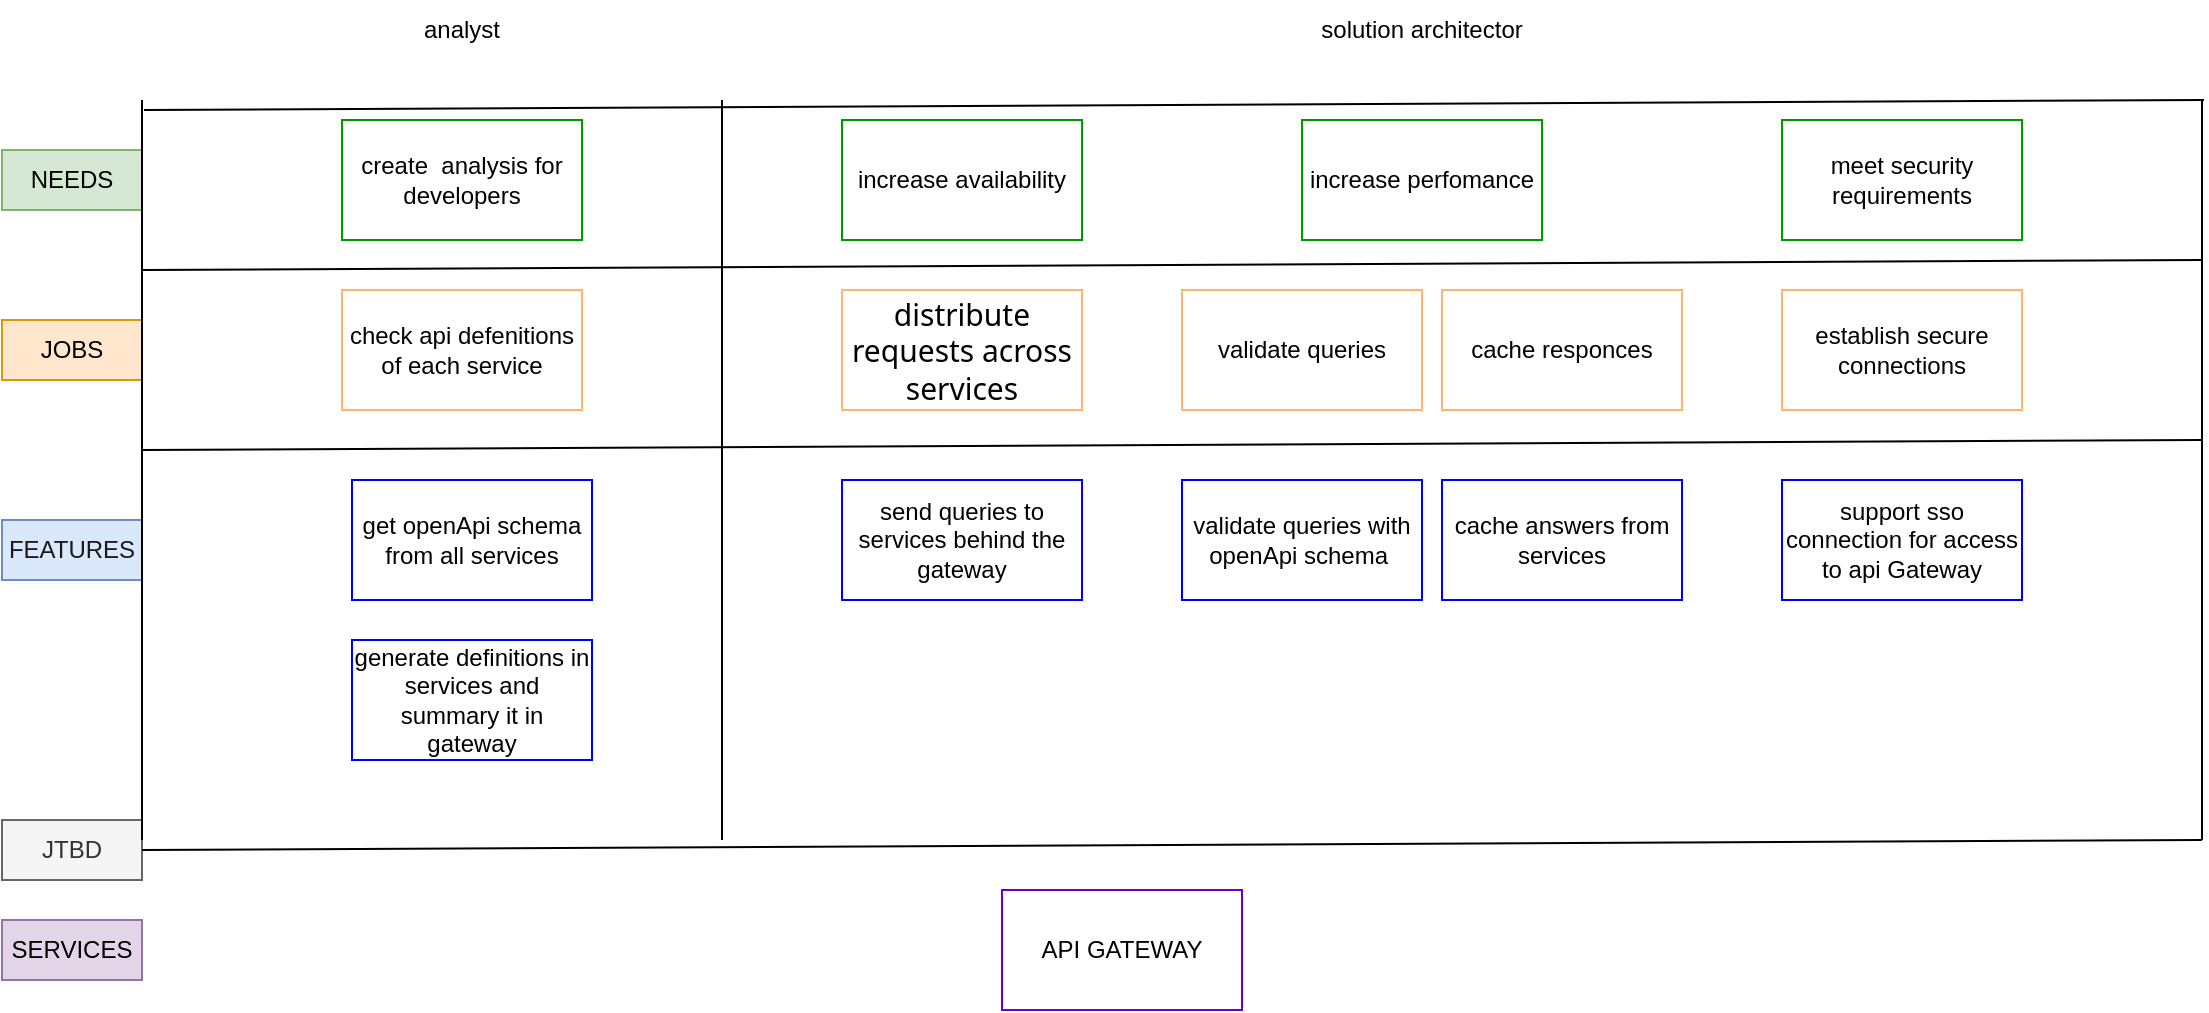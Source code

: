 <mxfile version="20.8.22" type="google"><diagram name="Страница — 1" id="7UX350dqCTHQ7rRjySeL"><mxGraphModel grid="1" page="1" gridSize="10" guides="1" tooltips="1" connect="1" arrows="1" fold="1" pageScale="1" pageWidth="827" pageHeight="1169" math="0" shadow="0"><root><mxCell id="0"/><mxCell id="1" parent="0"/><mxCell id="VIZpdqTGnJSSWi0GfuC7-1" value="create&amp;nbsp; analysis for developers" style="rounded=0;whiteSpace=wrap;html=1;strokeColor=#009900;" vertex="1" parent="1"><mxGeometry x="310" y="140" width="120" height="60" as="geometry"/></mxCell><mxCell id="VIZpdqTGnJSSWi0GfuC7-2" value="NEEDS" style="text;html=1;align=center;verticalAlign=middle;whiteSpace=wrap;rounded=0;fillColor=#d5e8d4;strokeColor=#82b366;" vertex="1" parent="1"><mxGeometry x="140" y="155" width="70" height="30" as="geometry"/></mxCell><mxCell id="VIZpdqTGnJSSWi0GfuC7-4" value="check api defenitions of each service" style="rounded=0;whiteSpace=wrap;html=1;strokeColor=#FFB570;" vertex="1" parent="1"><mxGeometry x="310" y="225" width="120" height="60" as="geometry"/></mxCell><mxCell id="VIZpdqTGnJSSWi0GfuC7-6" value="&lt;font color=&quot;#1a1a1a&quot;&gt;FEATURES&lt;/font&gt;" style="text;html=1;align=center;verticalAlign=middle;whiteSpace=wrap;rounded=0;fillColor=#dae8fc;strokeColor=#6c8ebf;" vertex="1" parent="1"><mxGeometry x="140" y="340" width="70" height="30" as="geometry"/></mxCell><mxCell id="VIZpdqTGnJSSWi0GfuC7-8" value="&lt;span style=&quot;font-family: system-ui, -apple-system, &amp;quot;system-ui&amp;quot;, Roboto, &amp;quot;Apple Color Emoji&amp;quot;, &amp;quot;Helvetica Neue&amp;quot;, sans-serif; font-size: 15px; text-align: start; white-space-collapse: preserve; background-color: rgb(255, 255, 255);&quot;&gt;distribute requests across services&lt;/span&gt;" style="rounded=0;whiteSpace=wrap;html=1;strokeColor=#FFB570;" vertex="1" parent="1"><mxGeometry x="560" y="225" width="120" height="60" as="geometry"/></mxCell><mxCell id="VIZpdqTGnJSSWi0GfuC7-9" value="" style="endArrow=none;html=1;rounded=0;" edge="1" parent="1"><mxGeometry width="50" height="50" relative="1" as="geometry"><mxPoint x="500" y="500" as="sourcePoint"/><mxPoint x="500" y="130" as="targetPoint"/></mxGeometry></mxCell><mxCell id="VIZpdqTGnJSSWi0GfuC7-10" value="JOBS" style="text;html=1;align=center;verticalAlign=middle;whiteSpace=wrap;rounded=0;fillColor=#ffe6cc;strokeColor=#d79b00;" vertex="1" parent="1"><mxGeometry x="140" y="240" width="70" height="30" as="geometry"/></mxCell><mxCell id="VIZpdqTGnJSSWi0GfuC7-11" value="generate definitions in services and summary it in gateway" style="rounded=0;whiteSpace=wrap;html=1;strokeColor=#0000FF;" vertex="1" parent="1"><mxGeometry x="315" y="400" width="120" height="60" as="geometry"/></mxCell><mxCell id="VIZpdqTGnJSSWi0GfuC7-12" value="validate queries" style="rounded=0;whiteSpace=wrap;html=1;strokeColor=#FFB570;" vertex="1" parent="1"><mxGeometry x="730" y="225" width="120" height="60" as="geometry"/></mxCell><mxCell id="VIZpdqTGnJSSWi0GfuC7-13" value="send queries to services behind the gateway" style="rounded=0;whiteSpace=wrap;html=1;strokeColor=#0000FF;" vertex="1" parent="1"><mxGeometry x="560" y="320" width="120" height="60" as="geometry"/></mxCell><mxCell id="VIZpdqTGnJSSWi0GfuC7-14" value="cache answers from services" style="rounded=0;whiteSpace=wrap;html=1;strokeColor=#0000FF;" vertex="1" parent="1"><mxGeometry x="860" y="320" width="120" height="60" as="geometry"/></mxCell><mxCell id="VIZpdqTGnJSSWi0GfuC7-15" value="support sso connection for access to api Gateway" style="rounded=0;whiteSpace=wrap;html=1;strokeColor=#0000FF;" vertex="1" parent="1"><mxGeometry x="1030" y="320" width="120" height="60" as="geometry"/></mxCell><mxCell id="VIZpdqTGnJSSWi0GfuC7-18" value="JTBD" style="text;html=1;align=center;verticalAlign=middle;whiteSpace=wrap;rounded=0;fillColor=#f5f5f5;fontColor=#333333;strokeColor=#666666;" vertex="1" parent="1"><mxGeometry x="140" y="490" width="70" height="30" as="geometry"/></mxCell><mxCell id="VIZpdqTGnJSSWi0GfuC7-19" value="" style="endArrow=none;html=1;rounded=0;exitX=1;exitY=0.5;exitDx=0;exitDy=0;" edge="1" parent="1" source="VIZpdqTGnJSSWi0GfuC7-18"><mxGeometry width="50" height="50" relative="1" as="geometry"><mxPoint x="570" y="490" as="sourcePoint"/><mxPoint x="1240" y="500" as="targetPoint"/></mxGeometry></mxCell><mxCell id="uNca7JYbayWWrSD7GeUW-1" value="get openApi schema from all services" style="rounded=0;whiteSpace=wrap;html=1;strokeColor=#0000FF;" vertex="1" parent="1"><mxGeometry x="315" y="320" width="120" height="60" as="geometry"/></mxCell><mxCell id="uNca7JYbayWWrSD7GeUW-2" value="analyst" style="text;html=1;align=center;verticalAlign=middle;whiteSpace=wrap;rounded=0;" vertex="1" parent="1"><mxGeometry x="305" y="80" width="130" height="30" as="geometry"/></mxCell><mxCell id="uNca7JYbayWWrSD7GeUW-3" value="solution architector" style="text;html=1;align=center;verticalAlign=middle;whiteSpace=wrap;rounded=0;" vertex="1" parent="1"><mxGeometry x="785" y="80" width="130" height="30" as="geometry"/></mxCell><mxCell id="uNca7JYbayWWrSD7GeUW-5" value="increase availability" style="rounded=0;whiteSpace=wrap;html=1;strokeColor=#009900;" vertex="1" parent="1"><mxGeometry x="560" y="140" width="120" height="60" as="geometry"/></mxCell><mxCell id="uNca7JYbayWWrSD7GeUW-6" value="" style="endArrow=none;html=1;rounded=0;" edge="1" parent="1"><mxGeometry width="50" height="50" relative="1" as="geometry"><mxPoint x="1240" y="500" as="sourcePoint"/><mxPoint x="1240" y="130" as="targetPoint"/></mxGeometry></mxCell><mxCell id="uNca7JYbayWWrSD7GeUW-7" value="" style="endArrow=none;html=1;rounded=0;exitX=1;exitY=0.5;exitDx=0;exitDy=0;" edge="1" parent="1"><mxGeometry width="50" height="50" relative="1" as="geometry"><mxPoint x="210" y="215" as="sourcePoint"/><mxPoint x="1240" y="210" as="targetPoint"/></mxGeometry></mxCell><mxCell id="uNca7JYbayWWrSD7GeUW-8" value="increase perfomance" style="rounded=0;whiteSpace=wrap;html=1;strokeColor=#009900;" vertex="1" parent="1"><mxGeometry x="790" y="140" width="120" height="60" as="geometry"/></mxCell><mxCell id="uNca7JYbayWWrSD7GeUW-9" value="cache responces" style="rounded=0;whiteSpace=wrap;html=1;strokeColor=#FFB570;" vertex="1" parent="1"><mxGeometry x="860" y="225" width="120" height="60" as="geometry"/></mxCell><mxCell id="uNca7JYbayWWrSD7GeUW-10" value="" style="endArrow=none;html=1;rounded=0;exitX=1;exitY=0.5;exitDx=0;exitDy=0;" edge="1" parent="1"><mxGeometry width="50" height="50" relative="1" as="geometry"><mxPoint x="210" y="305" as="sourcePoint"/><mxPoint x="1240" y="300" as="targetPoint"/></mxGeometry></mxCell><mxCell id="uNca7JYbayWWrSD7GeUW-11" value="meet security requirements" style="rounded=0;whiteSpace=wrap;html=1;strokeColor=#009900;" vertex="1" parent="1"><mxGeometry x="1030" y="140" width="120" height="60" as="geometry"/></mxCell><mxCell id="uNca7JYbayWWrSD7GeUW-12" value="validate queries with openApi schema&amp;nbsp;" style="rounded=0;whiteSpace=wrap;html=1;strokeColor=#0000FF;" vertex="1" parent="1"><mxGeometry x="730" y="320" width="120" height="60" as="geometry"/></mxCell><mxCell id="uNca7JYbayWWrSD7GeUW-13" value="&lt;div&gt;establish secure connections&lt;/div&gt;" style="rounded=0;whiteSpace=wrap;html=1;strokeColor=#FFB570;" vertex="1" parent="1"><mxGeometry x="1030" y="225" width="120" height="60" as="geometry"/></mxCell><mxCell id="uNca7JYbayWWrSD7GeUW-14" value="API GATEWAY" style="rounded=0;whiteSpace=wrap;html=1;strokeColor=#6600CC;" vertex="1" parent="1"><mxGeometry x="640" y="525" width="120" height="60" as="geometry"/></mxCell><mxCell id="uNca7JYbayWWrSD7GeUW-15" value="SERVICES" style="text;html=1;align=center;verticalAlign=middle;whiteSpace=wrap;rounded=0;fillColor=#e1d5e7;strokeColor=#9673a6;" vertex="1" parent="1"><mxGeometry x="140" y="540" width="70" height="30" as="geometry"/></mxCell><mxCell id="uNca7JYbayWWrSD7GeUW-16" value="" style="endArrow=none;html=1;rounded=0;exitX=1;exitY=0.5;exitDx=0;exitDy=0;" edge="1" parent="1"><mxGeometry width="50" height="50" relative="1" as="geometry"><mxPoint x="211" y="135" as="sourcePoint"/><mxPoint x="1241" y="130" as="targetPoint"/></mxGeometry></mxCell><mxCell id="uNca7JYbayWWrSD7GeUW-17" value="" style="endArrow=none;html=1;rounded=0;" edge="1" parent="1"><mxGeometry width="50" height="50" relative="1" as="geometry"><mxPoint x="210" y="500" as="sourcePoint"/><mxPoint x="210" y="130" as="targetPoint"/></mxGeometry></mxCell></root></mxGraphModel></diagram></mxfile>